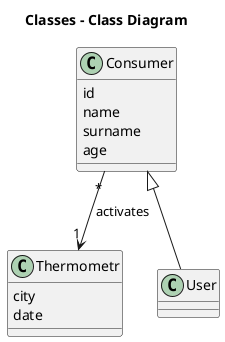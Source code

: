 @startuml

title Classes - Class Diagram


class Consumer {
  id
  name
  surname
  age
}
class Thermometr {
 city
 date
}
class User

Consumer <|-- User
Consumer "*" --> "1" Thermometr : activates

@enduml
